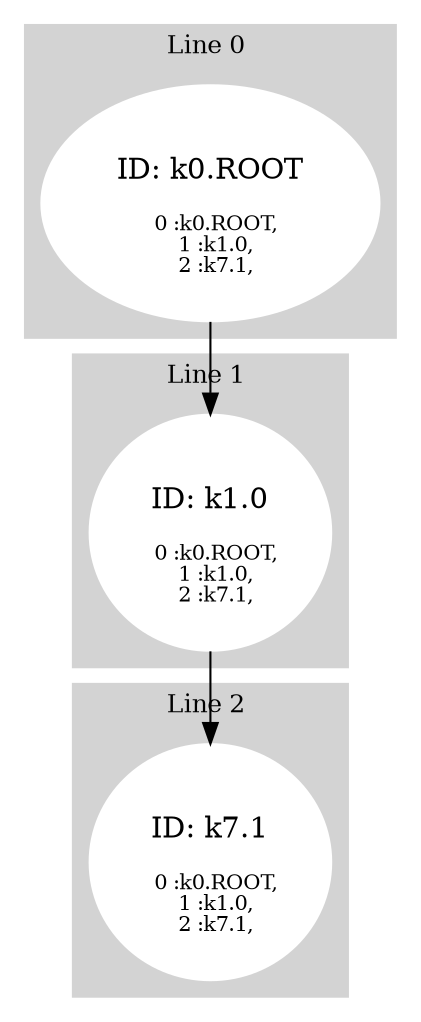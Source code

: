 digraph G {
     compound=true 
subgraph cluster_line_0 {
 style=filled;
 color=lightgrey; 
     node [style=filled,color=white]; 
k0_ROOT [label=<<BR /> ID: k0.ROOT <BR /><BR /><FONT POINT-SIZE="10">  0 :k0.ROOT,</FONT><BR /><FONT POINT-SIZE="10">  1 :k1.0,</FONT><BR /><FONT POINT-SIZE="10">  2 :k7.1,</FONT>>]
     fontsize="12" 
     label = "Line 0 " 
 }
subgraph cluster_line_1 {
 style=filled;
 color=lightgrey; 
     node [style=filled,color=white]; 
k1_0 [label=<<BR /> ID: k1.0 <BR /><BR /><FONT POINT-SIZE="10">  0 :k0.ROOT,</FONT><BR /><FONT POINT-SIZE="10">  1 :k1.0,</FONT><BR /><FONT POINT-SIZE="10">  2 :k7.1,</FONT>>]
     fontsize="12" 
     label = "Line 1 " 
 }
subgraph cluster_line_2 {
 style=filled;
 color=lightgrey; 
     node [style=filled,color=white]; 
k7_1 [label=<<BR /> ID: k7.1 <BR /><BR /><FONT POINT-SIZE="10">  0 :k0.ROOT,</FONT><BR /><FONT POINT-SIZE="10">  1 :k1.0,</FONT><BR /><FONT POINT-SIZE="10">  2 :k7.1,</FONT>>]
     fontsize="12" 
     label = "Line 2 " 
 }
k0_ROOT -> k1_0 
k1_0 -> k7_1 
}